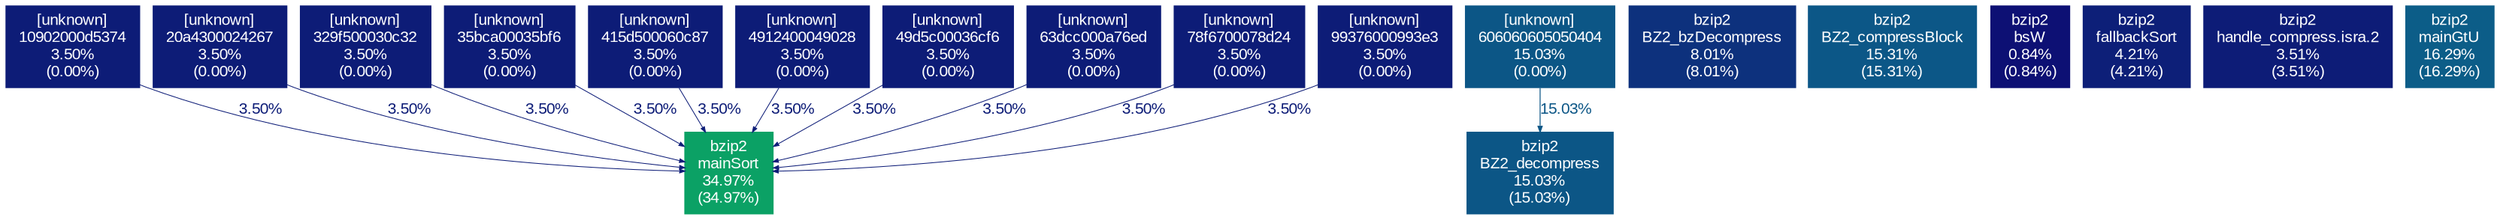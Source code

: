 digraph {
	graph [fontname=Arial, nodesep=0.125, ranksep=0.25];
	node [fontcolor=white, fontname=Arial, height=0, shape=box, style=filled, width=0];
	edge [fontname=Arial];
	"10902000d5374:[unknown]" [color="#0d1c77", fontcolor="#ffffff", fontsize="10.00", label="[unknown]\n10902000d5374\n3.50%\n(0.00%)"];
	"10902000d5374:[unknown]" -> "mainSort:/scratch/s1576261/spec-prof/install-spec-prof/CPU2006/401.bzip2/exe/bzip2" [arrowsize="0.35", color="#0d1c77", fontcolor="#0d1c77", fontsize="10.00", label="3.50%", labeldistance="0.50", penwidth="0.50"];
	"20a4300024267:[unknown]" [color="#0d1c77", fontcolor="#ffffff", fontsize="10.00", label="[unknown]\n20a4300024267\n3.50%\n(0.00%)"];
	"20a4300024267:[unknown]" -> "mainSort:/scratch/s1576261/spec-prof/install-spec-prof/CPU2006/401.bzip2/exe/bzip2" [arrowsize="0.35", color="#0d1c77", fontcolor="#0d1c77", fontsize="10.00", label="3.50%", labeldistance="0.50", penwidth="0.50"];
	"329f500030c32:[unknown]" [color="#0d1c77", fontcolor="#ffffff", fontsize="10.00", label="[unknown]\n329f500030c32\n3.50%\n(0.00%)"];
	"329f500030c32:[unknown]" -> "mainSort:/scratch/s1576261/spec-prof/install-spec-prof/CPU2006/401.bzip2/exe/bzip2" [arrowsize="0.35", color="#0d1c77", fontcolor="#0d1c77", fontsize="10.00", label="3.50%", labeldistance="0.50", penwidth="0.50"];
	"35bca00035bf6:[unknown]" [color="#0d1c77", fontcolor="#ffffff", fontsize="10.00", label="[unknown]\n35bca00035bf6\n3.50%\n(0.00%)"];
	"35bca00035bf6:[unknown]" -> "mainSort:/scratch/s1576261/spec-prof/install-spec-prof/CPU2006/401.bzip2/exe/bzip2" [arrowsize="0.35", color="#0d1c77", fontcolor="#0d1c77", fontsize="10.00", label="3.50%", labeldistance="0.50", penwidth="0.50"];
	"415d500060c87:[unknown]" [color="#0d1c77", fontcolor="#ffffff", fontsize="10.00", label="[unknown]\n415d500060c87\n3.50%\n(0.00%)"];
	"415d500060c87:[unknown]" -> "mainSort:/scratch/s1576261/spec-prof/install-spec-prof/CPU2006/401.bzip2/exe/bzip2" [arrowsize="0.35", color="#0d1c77", fontcolor="#0d1c77", fontsize="10.00", label="3.50%", labeldistance="0.50", penwidth="0.50"];
	"4912400049028:[unknown]" [color="#0d1c77", fontcolor="#ffffff", fontsize="10.00", label="[unknown]\n4912400049028\n3.50%\n(0.00%)"];
	"4912400049028:[unknown]" -> "mainSort:/scratch/s1576261/spec-prof/install-spec-prof/CPU2006/401.bzip2/exe/bzip2" [arrowsize="0.35", color="#0d1c77", fontcolor="#0d1c77", fontsize="10.00", label="3.50%", labeldistance="0.50", penwidth="0.50"];
	"49d5c00036cf6:[unknown]" [color="#0d1c77", fontcolor="#ffffff", fontsize="10.00", label="[unknown]\n49d5c00036cf6\n3.50%\n(0.00%)"];
	"49d5c00036cf6:[unknown]" -> "mainSort:/scratch/s1576261/spec-prof/install-spec-prof/CPU2006/401.bzip2/exe/bzip2" [arrowsize="0.35", color="#0d1c77", fontcolor="#0d1c77", fontsize="10.00", label="3.50%", labeldistance="0.50", penwidth="0.50"];
	"606060605050404:[unknown]" [color="#0c5686", fontcolor="#ffffff", fontsize="10.00", label="[unknown]\n606060605050404\n15.03%\n(0.00%)"];
	"606060605050404:[unknown]" -> "BZ2_decompress:/scratch/s1576261/spec-prof/install-spec-prof/CPU2006/401.bzip2/exe/bzip2" [arrowsize="0.39", color="#0c5686", fontcolor="#0c5686", fontsize="10.00", label="15.03%", labeldistance="0.60", penwidth="0.60"];
	"63dcc000a76ed:[unknown]" [color="#0d1c77", fontcolor="#ffffff", fontsize="10.00", label="[unknown]\n63dcc000a76ed\n3.50%\n(0.00%)"];
	"63dcc000a76ed:[unknown]" -> "mainSort:/scratch/s1576261/spec-prof/install-spec-prof/CPU2006/401.bzip2/exe/bzip2" [arrowsize="0.35", color="#0d1c77", fontcolor="#0d1c77", fontsize="10.00", label="3.50%", labeldistance="0.50", penwidth="0.50"];
	"78f6700078d24:[unknown]" [color="#0d1c77", fontcolor="#ffffff", fontsize="10.00", label="[unknown]\n78f6700078d24\n3.50%\n(0.00%)"];
	"78f6700078d24:[unknown]" -> "mainSort:/scratch/s1576261/spec-prof/install-spec-prof/CPU2006/401.bzip2/exe/bzip2" [arrowsize="0.35", color="#0d1c77", fontcolor="#0d1c77", fontsize="10.00", label="3.50%", labeldistance="0.50", penwidth="0.50"];
	"99376000993e3:[unknown]" [color="#0d1c77", fontcolor="#ffffff", fontsize="10.00", label="[unknown]\n99376000993e3\n3.50%\n(0.00%)"];
	"99376000993e3:[unknown]" -> "mainSort:/scratch/s1576261/spec-prof/install-spec-prof/CPU2006/401.bzip2/exe/bzip2" [arrowsize="0.35", color="#0d1c77", fontcolor="#0d1c77", fontsize="10.00", label="3.50%", labeldistance="0.50", penwidth="0.50"];
	"BZ2_bzDecompress:/scratch/s1576261/spec-prof/install-spec-prof/CPU2006/401.bzip2/exe/bzip2" [color="#0d317d", fontcolor="#ffffff", fontsize="10.00", label="bzip2\nBZ2_bzDecompress\n8.01%\n(8.01%)"];
	"BZ2_compressBlock:/scratch/s1576261/spec-prof/install-spec-prof/CPU2006/401.bzip2/exe/bzip2" [color="#0c5787", fontcolor="#ffffff", fontsize="10.00", label="bzip2\nBZ2_compressBlock\n15.31%\n(15.31%)"];
	"BZ2_decompress:/scratch/s1576261/spec-prof/install-spec-prof/CPU2006/401.bzip2/exe/bzip2" [color="#0c5686", fontcolor="#ffffff", fontsize="10.00", label="bzip2\nBZ2_decompress\n15.03%\n(15.03%)"];
	"bsW:/scratch/s1576261/spec-prof/install-spec-prof/CPU2006/401.bzip2/exe/bzip2" [color="#0d1074", fontcolor="#ffffff", fontsize="10.00", label="bzip2\nbsW\n0.84%\n(0.84%)"];
	"fallbackSort:/scratch/s1576261/spec-prof/install-spec-prof/CPU2006/401.bzip2/exe/bzip2" [color="#0d1f78", fontcolor="#ffffff", fontsize="10.00", label="bzip2\nfallbackSort\n4.21%\n(4.21%)"];
	"handle_compress.isra.2:/scratch/s1576261/spec-prof/install-spec-prof/CPU2006/401.bzip2/exe/bzip2" [color="#0d1c77", fontcolor="#ffffff", fontsize="10.00", label="bzip2\nhandle_compress.isra.2\n3.51%\n(3.51%)"];
	"mainGtU:/scratch/s1576261/spec-prof/install-spec-prof/CPU2006/401.bzip2/exe/bzip2" [color="#0c5d88", fontcolor="#ffffff", fontsize="10.00", label="bzip2\nmainGtU\n16.29%\n(16.29%)"];
	"mainSort:/scratch/s1576261/spec-prof/install-spec-prof/CPU2006/401.bzip2/exe/bzip2" [color="#0ba165", fontcolor="#ffffff", fontsize="10.00", label="bzip2\nmainSort\n34.97%\n(34.97%)"];
}
